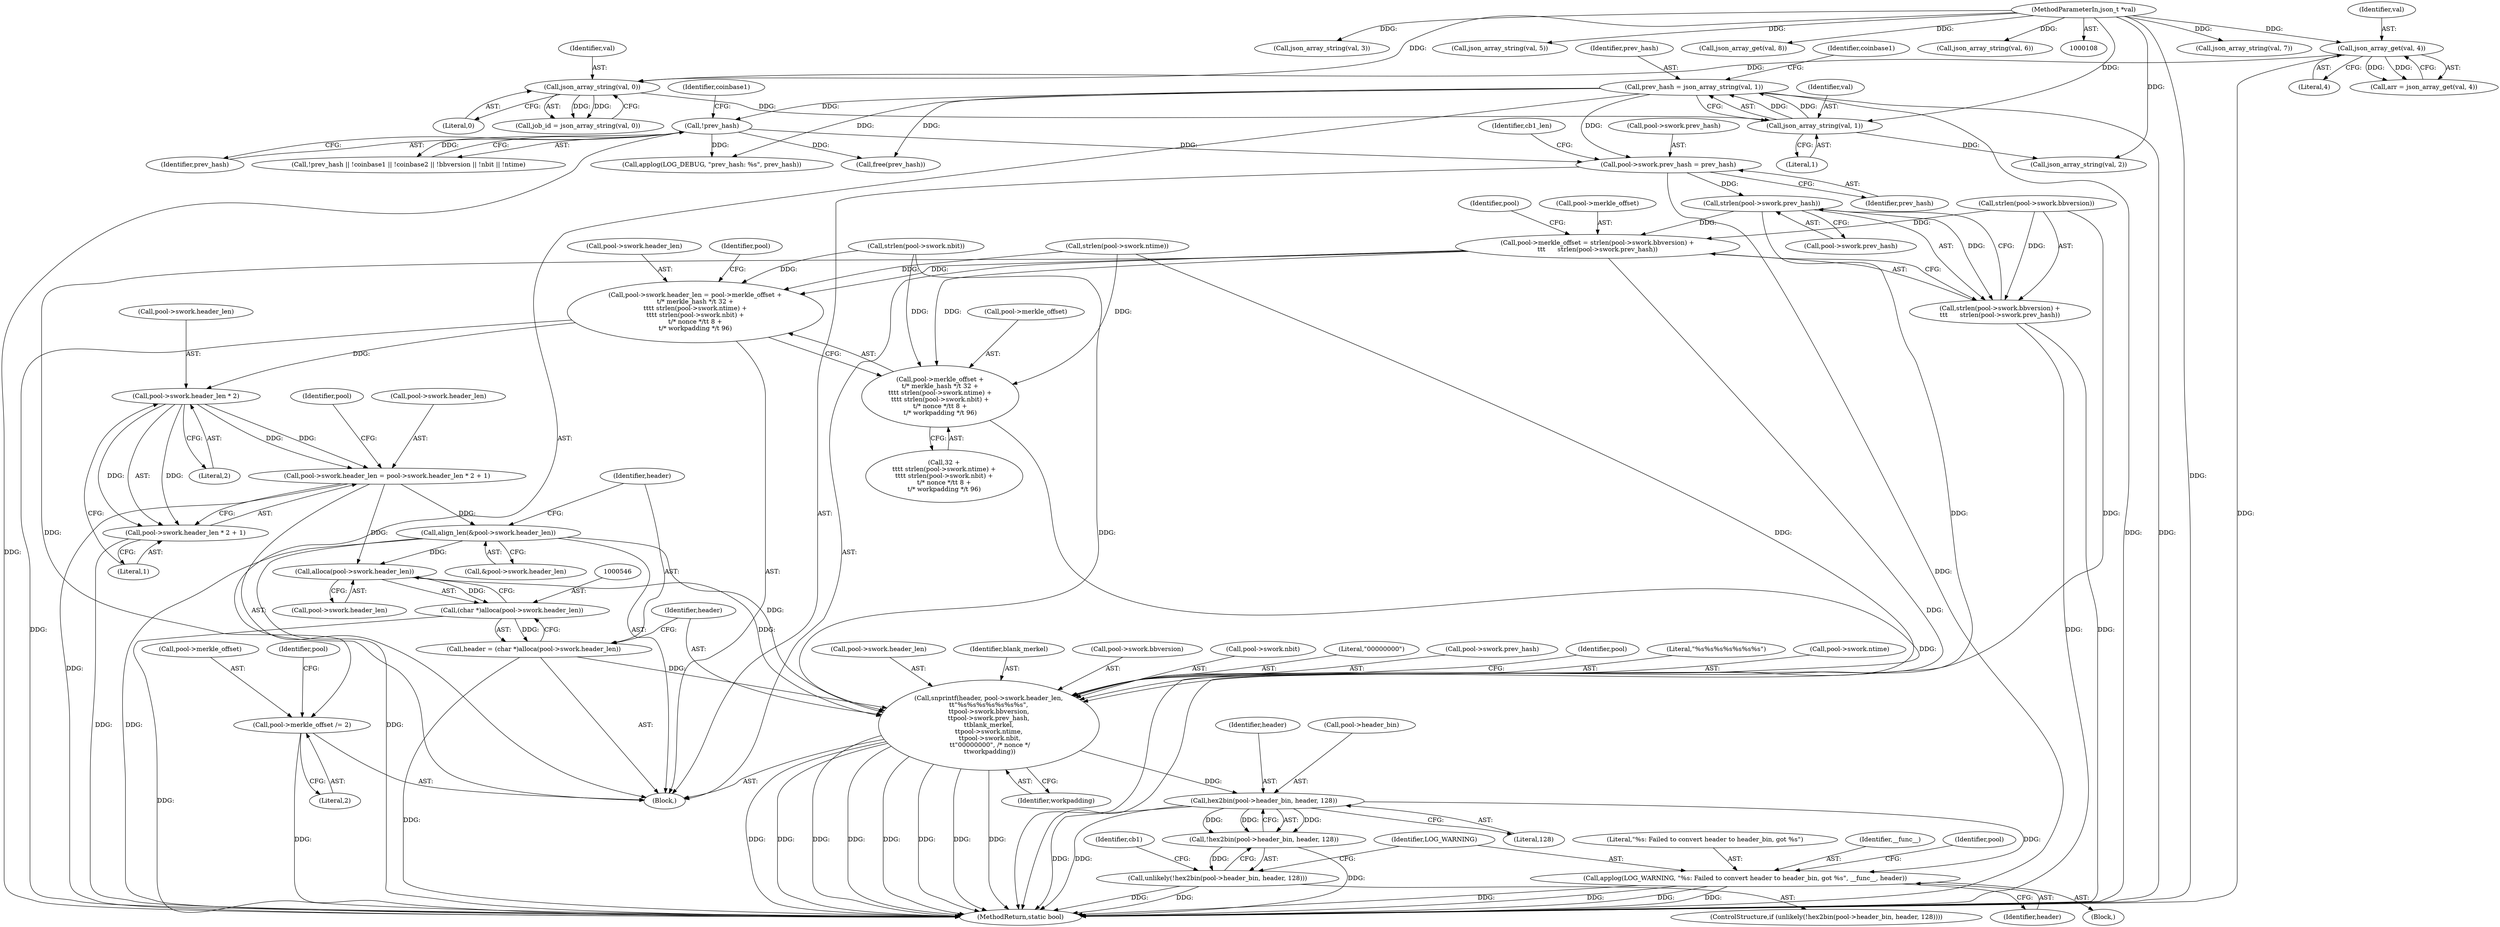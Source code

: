 digraph "0_sgminer_910c36089940e81fb85c65b8e63dcd2fac71470c@API" {
"1000481" [label="(Call,strlen(pool->swork.prev_hash))"];
"1000284" [label="(Call,pool->swork.prev_hash = prev_hash)"];
"1000196" [label="(Call,!prev_hash)"];
"1000155" [label="(Call,prev_hash = json_array_string(val, 1))"];
"1000157" [label="(Call,json_array_string(val, 1))"];
"1000152" [label="(Call,json_array_string(val, 0))"];
"1000135" [label="(Call,json_array_get(val, 4))"];
"1000110" [label="(MethodParameterIn,json_t *val)"];
"1000470" [label="(Call,pool->merkle_offset = strlen(pool->swork.bbversion) +\n\t\t\t      strlen(pool->swork.prev_hash))"];
"1000487" [label="(Call,pool->swork.header_len = pool->merkle_offset +\n\t/* merkle_hash */\t 32 +\n\t\t\t\t strlen(pool->swork.ntime) +\n\t\t\t\t strlen(pool->swork.nbit) +\n\t/* nonce */\t\t 8 +\n\t/* workpadding */\t 96)"];
"1000528" [label="(Call,pool->swork.header_len * 2)"];
"1000521" [label="(Call,pool->swork.header_len = pool->swork.header_len * 2 + 1)"];
"1000536" [label="(Call,align_len(&pool->swork.header_len))"];
"1000547" [label="(Call,alloca(pool->swork.header_len))"];
"1000545" [label="(Call,(char *)alloca(pool->swork.header_len))"];
"1000543" [label="(Call,header = (char *)alloca(pool->swork.header_len))"];
"1000553" [label="(Call,snprintf(header, pool->swork.header_len,\n\t\t\"%s%s%s%s%s%s%s\",\n\t\tpool->swork.bbversion,\n\t\tpool->swork.prev_hash,\n\t\tblank_merkel,\n\t\tpool->swork.ntime,\n \t\tpool->swork.nbit,\n \t\t\"00000000\", /* nonce */\n \t\tworkpadding))"];
"1000587" [label="(Call,hex2bin(pool->header_bin, header, 128))"];
"1000586" [label="(Call,!hex2bin(pool->header_bin, header, 128))"];
"1000585" [label="(Call,unlikely(!hex2bin(pool->header_bin, header, 128)))"];
"1000594" [label="(Call,applog(LOG_WARNING, \"%s: Failed to convert header to header_bin, got %s\", __func__, header))"];
"1000527" [label="(Call,pool->swork.header_len * 2 + 1)"];
"1000493" [label="(Call,pool->merkle_offset +\n\t/* merkle_hash */\t 32 +\n\t\t\t\t strlen(pool->swork.ntime) +\n\t\t\t\t strlen(pool->swork.nbit) +\n\t/* nonce */\t\t 8 +\n\t/* workpadding */\t 96)"];
"1000516" [label="(Call,pool->merkle_offset /= 2)"];
"1000474" [label="(Call,strlen(pool->swork.bbversion) +\n\t\t\t      strlen(pool->swork.prev_hash))"];
"1000474" [label="(Call,strlen(pool->swork.bbversion) +\n\t\t\t      strlen(pool->swork.prev_hash))"];
"1000527" [label="(Call,pool->swork.header_len * 2 + 1)"];
"1000182" [label="(Call,json_array_string(val, 7))"];
"1000482" [label="(Call,pool->swork.prev_hash)"];
"1000598" [label="(Identifier,header)"];
"1000154" [label="(Literal,0)"];
"1000195" [label="(Call,!prev_hash || !coinbase1 || !coinbase2 || !bbversion || !nbit || !ntime)"];
"1000555" [label="(Call,pool->swork.header_len)"];
"1000135" [label="(Call,json_array_get(val, 4))"];
"1000594" [label="(Call,applog(LOG_WARNING, \"%s: Failed to convert header to header_bin, got %s\", __func__, header))"];
"1000592" [label="(Literal,128)"];
"1000586" [label="(Call,!hex2bin(pool->header_bin, header, 128))"];
"1000545" [label="(Call,(char *)alloca(pool->swork.header_len))"];
"1000536" [label="(Call,align_len(&pool->swork.header_len))"];
"1000571" [label="(Identifier,blank_merkel)"];
"1000488" [label="(Call,pool->swork.header_len)"];
"1000588" [label="(Call,pool->header_bin)"];
"1000585" [label="(Call,unlikely(!hex2bin(pool->header_bin, header, 128)))"];
"1000528" [label="(Call,pool->swork.header_len * 2)"];
"1000219" [label="(Call,free(prev_hash))"];
"1000133" [label="(Call,arr = json_array_get(val, 4))"];
"1000494" [label="(Call,pool->merkle_offset)"];
"1000596" [label="(Literal,\"%s: Failed to convert header to header_bin, got %s\")"];
"1000110" [label="(MethodParameterIn,json_t *val)"];
"1000561" [label="(Call,pool->swork.bbversion)"];
"1000584" [label="(ControlStructure,if (unlikely(!hex2bin(pool->header_bin, header, 128))))"];
"1000487" [label="(Call,pool->swork.header_len = pool->merkle_offset +\n\t/* merkle_hash */\t 32 +\n\t\t\t\t strlen(pool->swork.ntime) +\n\t\t\t\t strlen(pool->swork.nbit) +\n\t/* nonce */\t\t 8 +\n\t/* workpadding */\t 96)"];
"1000537" [label="(Call,&pool->swork.header_len)"];
"1000500" [label="(Call,strlen(pool->swork.ntime))"];
"1000507" [label="(Call,strlen(pool->swork.nbit))"];
"1000554" [label="(Identifier,header)"];
"1000577" [label="(Call,pool->swork.nbit)"];
"1000470" [label="(Call,pool->merkle_offset = strlen(pool->swork.bbversion) +\n\t\t\t      strlen(pool->swork.prev_hash))"];
"1000200" [label="(Identifier,coinbase1)"];
"1000136" [label="(Identifier,val)"];
"1000597" [label="(Identifier,__func__)"];
"1000544" [label="(Identifier,header)"];
"1000150" [label="(Call,job_id = json_array_string(val, 0))"];
"1000161" [label="(Identifier,coinbase1)"];
"1000591" [label="(Identifier,header)"];
"1000167" [label="(Call,json_array_string(val, 3))"];
"1000196" [label="(Call,!prev_hash)"];
"1000583" [label="(Identifier,workpadding)"];
"1000111" [label="(Block,)"];
"1000600" [label="(Identifier,pool)"];
"1000582" [label="(Literal,\"00000000\")"];
"1000158" [label="(Identifier,val)"];
"1000493" [label="(Call,pool->merkle_offset +\n\t/* merkle_hash */\t 32 +\n\t\t\t\t strlen(pool->swork.ntime) +\n\t\t\t\t strlen(pool->swork.nbit) +\n\t/* nonce */\t\t 8 +\n\t/* workpadding */\t 96)"];
"1000768" [label="(MethodReturn,static bool)"];
"1000162" [label="(Call,json_array_string(val, 2))"];
"1000172" [label="(Call,json_array_string(val, 5))"];
"1000481" [label="(Call,strlen(pool->swork.prev_hash))"];
"1000524" [label="(Identifier,pool)"];
"1000566" [label="(Call,pool->swork.prev_hash)"];
"1000589" [label="(Identifier,pool)"];
"1000188" [label="(Call,json_array_get(val, 8))"];
"1000547" [label="(Call,alloca(pool->swork.header_len))"];
"1000137" [label="(Literal,4)"];
"1000587" [label="(Call,hex2bin(pool->header_bin, header, 128))"];
"1000710" [label="(Call,applog(LOG_DEBUG, \"prev_hash: %s\", prev_hash))"];
"1000516" [label="(Call,pool->merkle_offset /= 2)"];
"1000522" [label="(Call,pool->swork.header_len)"];
"1000177" [label="(Call,json_array_string(val, 6))"];
"1000157" [label="(Call,json_array_string(val, 1))"];
"1000535" [label="(Literal,1)"];
"1000548" [label="(Call,pool->swork.header_len)"];
"1000497" [label="(Call,32 +\n\t\t\t\t strlen(pool->swork.ntime) +\n\t\t\t\t strlen(pool->swork.nbit) +\n\t/* nonce */\t\t 8 +\n\t/* workpadding */\t 96)"];
"1000471" [label="(Call,pool->merkle_offset)"];
"1000595" [label="(Identifier,LOG_WARNING)"];
"1000475" [label="(Call,strlen(pool->swork.bbversion))"];
"1000155" [label="(Call,prev_hash = json_array_string(val, 1))"];
"1000490" [label="(Identifier,pool)"];
"1000553" [label="(Call,snprintf(header, pool->swork.header_len,\n\t\t\"%s%s%s%s%s%s%s\",\n\t\tpool->swork.bbversion,\n\t\tpool->swork.prev_hash,\n\t\tblank_merkel,\n\t\tpool->swork.ntime,\n \t\tpool->swork.nbit,\n \t\t\"00000000\", /* nonce */\n \t\tworkpadding))"];
"1000529" [label="(Call,pool->swork.header_len)"];
"1000560" [label="(Literal,\"%s%s%s%s%s%s%s\")"];
"1000534" [label="(Literal,2)"];
"1000197" [label="(Identifier,prev_hash)"];
"1000521" [label="(Call,pool->swork.header_len = pool->swork.header_len * 2 + 1)"];
"1000153" [label="(Identifier,val)"];
"1000152" [label="(Call,json_array_string(val, 0))"];
"1000284" [label="(Call,pool->swork.prev_hash = prev_hash)"];
"1000518" [label="(Identifier,pool)"];
"1000517" [label="(Call,pool->merkle_offset)"];
"1000520" [label="(Literal,2)"];
"1000156" [label="(Identifier,prev_hash)"];
"1000543" [label="(Call,header = (char *)alloca(pool->swork.header_len))"];
"1000292" [label="(Identifier,cb1_len)"];
"1000159" [label="(Literal,1)"];
"1000290" [label="(Identifier,prev_hash)"];
"1000604" [label="(Identifier,cb1)"];
"1000593" [label="(Block,)"];
"1000540" [label="(Identifier,pool)"];
"1000285" [label="(Call,pool->swork.prev_hash)"];
"1000572" [label="(Call,pool->swork.ntime)"];
"1000481" -> "1000474"  [label="AST: "];
"1000481" -> "1000482"  [label="CFG: "];
"1000482" -> "1000481"  [label="AST: "];
"1000474" -> "1000481"  [label="CFG: "];
"1000481" -> "1000470"  [label="DDG: "];
"1000481" -> "1000474"  [label="DDG: "];
"1000284" -> "1000481"  [label="DDG: "];
"1000481" -> "1000553"  [label="DDG: "];
"1000284" -> "1000111"  [label="AST: "];
"1000284" -> "1000290"  [label="CFG: "];
"1000285" -> "1000284"  [label="AST: "];
"1000290" -> "1000284"  [label="AST: "];
"1000292" -> "1000284"  [label="CFG: "];
"1000284" -> "1000768"  [label="DDG: "];
"1000196" -> "1000284"  [label="DDG: "];
"1000155" -> "1000284"  [label="DDG: "];
"1000196" -> "1000195"  [label="AST: "];
"1000196" -> "1000197"  [label="CFG: "];
"1000197" -> "1000196"  [label="AST: "];
"1000200" -> "1000196"  [label="CFG: "];
"1000195" -> "1000196"  [label="CFG: "];
"1000196" -> "1000768"  [label="DDG: "];
"1000196" -> "1000195"  [label="DDG: "];
"1000155" -> "1000196"  [label="DDG: "];
"1000196" -> "1000219"  [label="DDG: "];
"1000196" -> "1000710"  [label="DDG: "];
"1000155" -> "1000111"  [label="AST: "];
"1000155" -> "1000157"  [label="CFG: "];
"1000156" -> "1000155"  [label="AST: "];
"1000157" -> "1000155"  [label="AST: "];
"1000161" -> "1000155"  [label="CFG: "];
"1000155" -> "1000768"  [label="DDG: "];
"1000155" -> "1000768"  [label="DDG: "];
"1000157" -> "1000155"  [label="DDG: "];
"1000157" -> "1000155"  [label="DDG: "];
"1000155" -> "1000219"  [label="DDG: "];
"1000155" -> "1000710"  [label="DDG: "];
"1000157" -> "1000159"  [label="CFG: "];
"1000158" -> "1000157"  [label="AST: "];
"1000159" -> "1000157"  [label="AST: "];
"1000152" -> "1000157"  [label="DDG: "];
"1000110" -> "1000157"  [label="DDG: "];
"1000157" -> "1000162"  [label="DDG: "];
"1000152" -> "1000150"  [label="AST: "];
"1000152" -> "1000154"  [label="CFG: "];
"1000153" -> "1000152"  [label="AST: "];
"1000154" -> "1000152"  [label="AST: "];
"1000150" -> "1000152"  [label="CFG: "];
"1000152" -> "1000150"  [label="DDG: "];
"1000152" -> "1000150"  [label="DDG: "];
"1000135" -> "1000152"  [label="DDG: "];
"1000110" -> "1000152"  [label="DDG: "];
"1000135" -> "1000133"  [label="AST: "];
"1000135" -> "1000137"  [label="CFG: "];
"1000136" -> "1000135"  [label="AST: "];
"1000137" -> "1000135"  [label="AST: "];
"1000133" -> "1000135"  [label="CFG: "];
"1000135" -> "1000768"  [label="DDG: "];
"1000135" -> "1000133"  [label="DDG: "];
"1000135" -> "1000133"  [label="DDG: "];
"1000110" -> "1000135"  [label="DDG: "];
"1000110" -> "1000108"  [label="AST: "];
"1000110" -> "1000768"  [label="DDG: "];
"1000110" -> "1000162"  [label="DDG: "];
"1000110" -> "1000167"  [label="DDG: "];
"1000110" -> "1000172"  [label="DDG: "];
"1000110" -> "1000177"  [label="DDG: "];
"1000110" -> "1000182"  [label="DDG: "];
"1000110" -> "1000188"  [label="DDG: "];
"1000470" -> "1000111"  [label="AST: "];
"1000470" -> "1000474"  [label="CFG: "];
"1000471" -> "1000470"  [label="AST: "];
"1000474" -> "1000470"  [label="AST: "];
"1000490" -> "1000470"  [label="CFG: "];
"1000470" -> "1000768"  [label="DDG: "];
"1000475" -> "1000470"  [label="DDG: "];
"1000470" -> "1000487"  [label="DDG: "];
"1000470" -> "1000493"  [label="DDG: "];
"1000470" -> "1000516"  [label="DDG: "];
"1000487" -> "1000111"  [label="AST: "];
"1000487" -> "1000493"  [label="CFG: "];
"1000488" -> "1000487"  [label="AST: "];
"1000493" -> "1000487"  [label="AST: "];
"1000518" -> "1000487"  [label="CFG: "];
"1000487" -> "1000768"  [label="DDG: "];
"1000500" -> "1000487"  [label="DDG: "];
"1000507" -> "1000487"  [label="DDG: "];
"1000487" -> "1000528"  [label="DDG: "];
"1000528" -> "1000527"  [label="AST: "];
"1000528" -> "1000534"  [label="CFG: "];
"1000529" -> "1000528"  [label="AST: "];
"1000534" -> "1000528"  [label="AST: "];
"1000535" -> "1000528"  [label="CFG: "];
"1000528" -> "1000521"  [label="DDG: "];
"1000528" -> "1000521"  [label="DDG: "];
"1000528" -> "1000527"  [label="DDG: "];
"1000528" -> "1000527"  [label="DDG: "];
"1000521" -> "1000111"  [label="AST: "];
"1000521" -> "1000527"  [label="CFG: "];
"1000522" -> "1000521"  [label="AST: "];
"1000527" -> "1000521"  [label="AST: "];
"1000540" -> "1000521"  [label="CFG: "];
"1000521" -> "1000768"  [label="DDG: "];
"1000521" -> "1000536"  [label="DDG: "];
"1000521" -> "1000547"  [label="DDG: "];
"1000536" -> "1000111"  [label="AST: "];
"1000536" -> "1000537"  [label="CFG: "];
"1000537" -> "1000536"  [label="AST: "];
"1000544" -> "1000536"  [label="CFG: "];
"1000536" -> "1000768"  [label="DDG: "];
"1000536" -> "1000768"  [label="DDG: "];
"1000536" -> "1000547"  [label="DDG: "];
"1000536" -> "1000553"  [label="DDG: "];
"1000547" -> "1000545"  [label="AST: "];
"1000547" -> "1000548"  [label="CFG: "];
"1000548" -> "1000547"  [label="AST: "];
"1000545" -> "1000547"  [label="CFG: "];
"1000547" -> "1000545"  [label="DDG: "];
"1000547" -> "1000553"  [label="DDG: "];
"1000545" -> "1000543"  [label="AST: "];
"1000546" -> "1000545"  [label="AST: "];
"1000543" -> "1000545"  [label="CFG: "];
"1000545" -> "1000768"  [label="DDG: "];
"1000545" -> "1000543"  [label="DDG: "];
"1000543" -> "1000111"  [label="AST: "];
"1000544" -> "1000543"  [label="AST: "];
"1000554" -> "1000543"  [label="CFG: "];
"1000543" -> "1000768"  [label="DDG: "];
"1000543" -> "1000553"  [label="DDG: "];
"1000553" -> "1000111"  [label="AST: "];
"1000553" -> "1000583"  [label="CFG: "];
"1000554" -> "1000553"  [label="AST: "];
"1000555" -> "1000553"  [label="AST: "];
"1000560" -> "1000553"  [label="AST: "];
"1000561" -> "1000553"  [label="AST: "];
"1000566" -> "1000553"  [label="AST: "];
"1000571" -> "1000553"  [label="AST: "];
"1000572" -> "1000553"  [label="AST: "];
"1000577" -> "1000553"  [label="AST: "];
"1000582" -> "1000553"  [label="AST: "];
"1000583" -> "1000553"  [label="AST: "];
"1000589" -> "1000553"  [label="CFG: "];
"1000553" -> "1000768"  [label="DDG: "];
"1000553" -> "1000768"  [label="DDG: "];
"1000553" -> "1000768"  [label="DDG: "];
"1000553" -> "1000768"  [label="DDG: "];
"1000553" -> "1000768"  [label="DDG: "];
"1000553" -> "1000768"  [label="DDG: "];
"1000553" -> "1000768"  [label="DDG: "];
"1000553" -> "1000768"  [label="DDG: "];
"1000475" -> "1000553"  [label="DDG: "];
"1000500" -> "1000553"  [label="DDG: "];
"1000507" -> "1000553"  [label="DDG: "];
"1000553" -> "1000587"  [label="DDG: "];
"1000587" -> "1000586"  [label="AST: "];
"1000587" -> "1000592"  [label="CFG: "];
"1000588" -> "1000587"  [label="AST: "];
"1000591" -> "1000587"  [label="AST: "];
"1000592" -> "1000587"  [label="AST: "];
"1000586" -> "1000587"  [label="CFG: "];
"1000587" -> "1000768"  [label="DDG: "];
"1000587" -> "1000768"  [label="DDG: "];
"1000587" -> "1000586"  [label="DDG: "];
"1000587" -> "1000586"  [label="DDG: "];
"1000587" -> "1000586"  [label="DDG: "];
"1000587" -> "1000594"  [label="DDG: "];
"1000586" -> "1000585"  [label="AST: "];
"1000585" -> "1000586"  [label="CFG: "];
"1000586" -> "1000768"  [label="DDG: "];
"1000586" -> "1000585"  [label="DDG: "];
"1000585" -> "1000584"  [label="AST: "];
"1000595" -> "1000585"  [label="CFG: "];
"1000604" -> "1000585"  [label="CFG: "];
"1000585" -> "1000768"  [label="DDG: "];
"1000585" -> "1000768"  [label="DDG: "];
"1000594" -> "1000593"  [label="AST: "];
"1000594" -> "1000598"  [label="CFG: "];
"1000595" -> "1000594"  [label="AST: "];
"1000596" -> "1000594"  [label="AST: "];
"1000597" -> "1000594"  [label="AST: "];
"1000598" -> "1000594"  [label="AST: "];
"1000600" -> "1000594"  [label="CFG: "];
"1000594" -> "1000768"  [label="DDG: "];
"1000594" -> "1000768"  [label="DDG: "];
"1000594" -> "1000768"  [label="DDG: "];
"1000594" -> "1000768"  [label="DDG: "];
"1000527" -> "1000535"  [label="CFG: "];
"1000535" -> "1000527"  [label="AST: "];
"1000527" -> "1000768"  [label="DDG: "];
"1000493" -> "1000497"  [label="CFG: "];
"1000494" -> "1000493"  [label="AST: "];
"1000497" -> "1000493"  [label="AST: "];
"1000493" -> "1000768"  [label="DDG: "];
"1000500" -> "1000493"  [label="DDG: "];
"1000507" -> "1000493"  [label="DDG: "];
"1000516" -> "1000111"  [label="AST: "];
"1000516" -> "1000520"  [label="CFG: "];
"1000517" -> "1000516"  [label="AST: "];
"1000520" -> "1000516"  [label="AST: "];
"1000524" -> "1000516"  [label="CFG: "];
"1000516" -> "1000768"  [label="DDG: "];
"1000475" -> "1000474"  [label="AST: "];
"1000474" -> "1000768"  [label="DDG: "];
"1000474" -> "1000768"  [label="DDG: "];
"1000475" -> "1000474"  [label="DDG: "];
}
